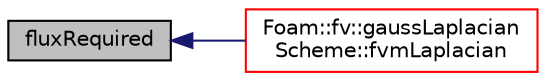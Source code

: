 digraph "fluxRequired"
{
  bgcolor="transparent";
  edge [fontname="Helvetica",fontsize="10",labelfontname="Helvetica",labelfontsize="10"];
  node [fontname="Helvetica",fontsize="10",shape=record];
  rankdir="LR";
  Node1 [label="fluxRequired",height=0.2,width=0.4,color="black", fillcolor="grey75", style="filled", fontcolor="black"];
  Node1 -> Node2 [dir="back",color="midnightblue",fontsize="10",style="solid",fontname="Helvetica"];
  Node2 [label="Foam::fv::gaussLaplacian\lScheme::fvmLaplacian",height=0.2,width=0.4,color="red",URL="$a00923.html#ac363258e34a38773cd5e029506a4b945"];
}
